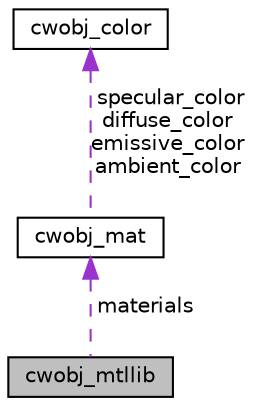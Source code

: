 digraph "cwobj_mtllib"
{
 // LATEX_PDF_SIZE
  edge [fontname="Helvetica",fontsize="10",labelfontname="Helvetica",labelfontsize="10"];
  node [fontname="Helvetica",fontsize="10",shape=record];
  Node1 [label="cwobj_mtllib",height=0.2,width=0.4,color="black", fillcolor="grey75", style="filled", fontcolor="black",tooltip="CWOBJ materials library data structure."];
  Node2 -> Node1 [dir="back",color="darkorchid3",fontsize="10",style="dashed",label=" materials" ,fontname="Helvetica"];
  Node2 [label="cwobj_mat",height=0.2,width=0.4,color="black", fillcolor="white", style="filled",URL="$dd/dfc/structcwobj__mat.html",tooltip="CWOBJ material data structure."];
  Node3 -> Node2 [dir="back",color="darkorchid3",fontsize="10",style="dashed",label=" specular_color\ndiffuse_color\nemissive_color\nambient_color" ,fontname="Helvetica"];
  Node3 [label="cwobj_color",height=0.2,width=0.4,color="black", fillcolor="white", style="filled",URL="$db/d62/structcwobj__color.html",tooltip="CWOBJ color data structure."];
}

